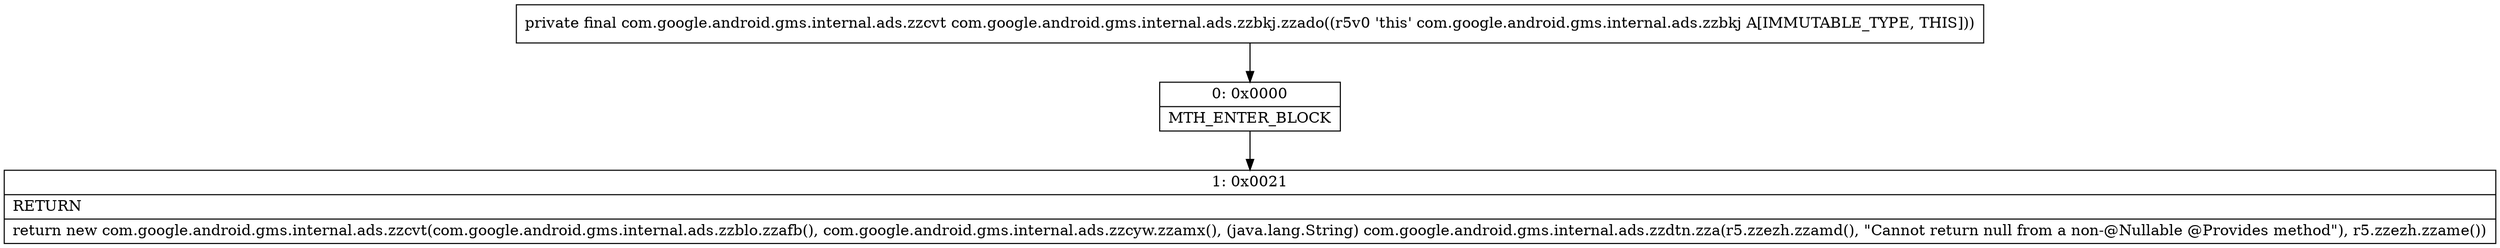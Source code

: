 digraph "CFG forcom.google.android.gms.internal.ads.zzbkj.zzado()Lcom\/google\/android\/gms\/internal\/ads\/zzcvt;" {
Node_0 [shape=record,label="{0\:\ 0x0000|MTH_ENTER_BLOCK\l}"];
Node_1 [shape=record,label="{1\:\ 0x0021|RETURN\l|return new com.google.android.gms.internal.ads.zzcvt(com.google.android.gms.internal.ads.zzblo.zzafb(), com.google.android.gms.internal.ads.zzcyw.zzamx(), (java.lang.String) com.google.android.gms.internal.ads.zzdtn.zza(r5.zzezh.zzamd(), \"Cannot return null from a non\-@Nullable @Provides method\"), r5.zzezh.zzame())\l}"];
MethodNode[shape=record,label="{private final com.google.android.gms.internal.ads.zzcvt com.google.android.gms.internal.ads.zzbkj.zzado((r5v0 'this' com.google.android.gms.internal.ads.zzbkj A[IMMUTABLE_TYPE, THIS])) }"];
MethodNode -> Node_0;
Node_0 -> Node_1;
}

